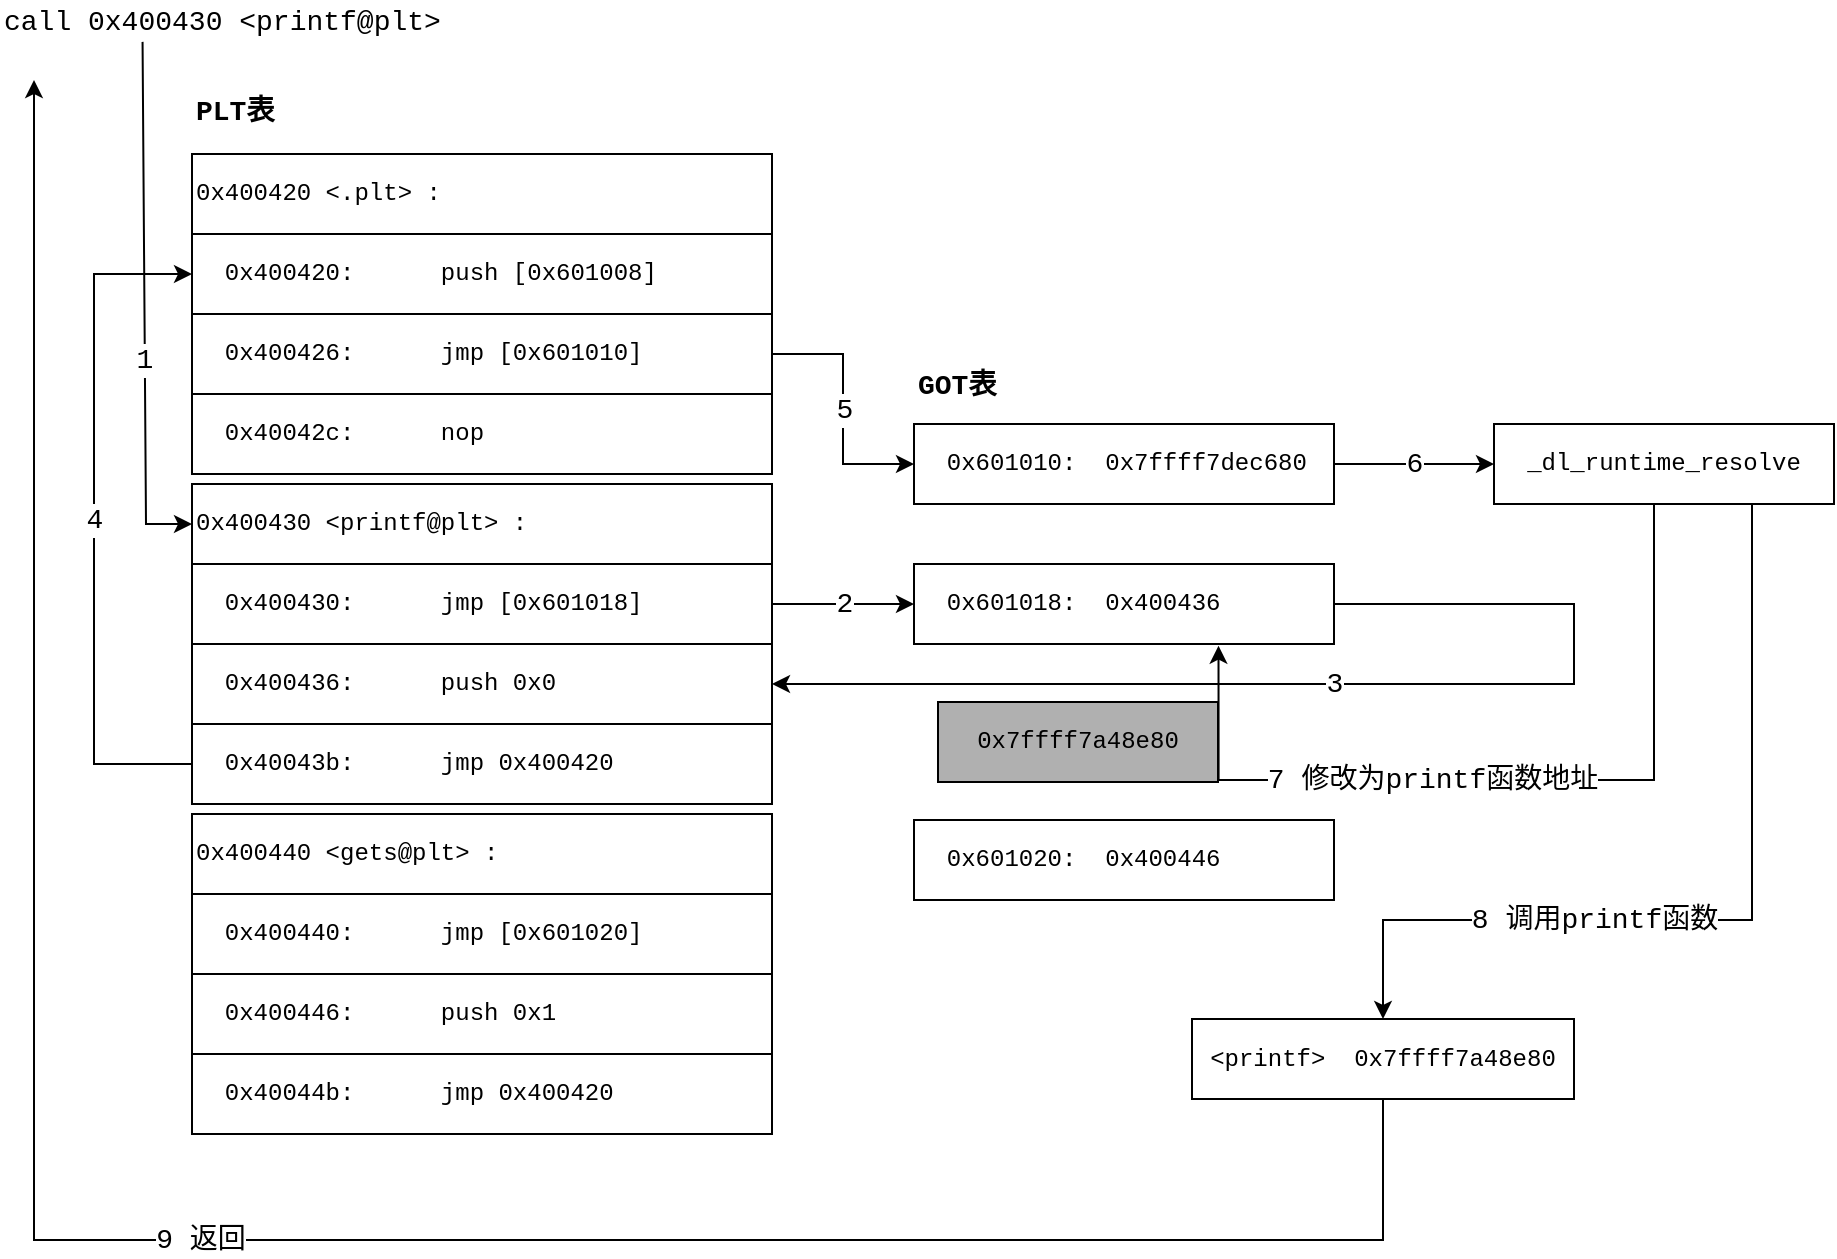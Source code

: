 <mxfile version="10.6.7" type="device"><diagram id="j-09tmlgUjYIatOleIKa" name="Page-1"><mxGraphModel dx="1162" dy="648" grid="1" gridSize="10" guides="1" tooltips="1" connect="1" arrows="1" fold="1" page="1" pageScale="1" pageWidth="850" pageHeight="1100" math="0" shadow="0"><root><mxCell id="0"/><mxCell id="1" parent="0"/><mxCell id="CCZTD5pgL1mvBwRTLHRD-1" value="&amp;nbsp; 0x400420:&amp;nbsp;&amp;nbsp;&amp;nbsp;&amp;nbsp;&amp;nbsp; push [0x601008]" style="rounded=0;whiteSpace=wrap;html=1;align=left;fontFamily=Courier New;" vertex="1" parent="1"><mxGeometry x="99" y="177" width="290" height="40" as="geometry"/></mxCell><mxCell id="CCZTD5pgL1mvBwRTLHRD-38" value="5" style="edgeStyle=orthogonalEdgeStyle;rounded=0;orthogonalLoop=1;jettySize=auto;html=1;fontFamily=Courier New;fontSize=14;entryX=0;entryY=0.5;entryDx=0;entryDy=0;" edge="1" parent="1" source="CCZTD5pgL1mvBwRTLHRD-2" target="CCZTD5pgL1mvBwRTLHRD-19"><mxGeometry relative="1" as="geometry"><mxPoint x="469" y="237" as="targetPoint"/></mxGeometry></mxCell><mxCell id="CCZTD5pgL1mvBwRTLHRD-2" value="&amp;nbsp; 0x400426:&amp;nbsp;&amp;nbsp;&amp;nbsp;&amp;nbsp;&amp;nbsp; jmp [0x601010]" style="rounded=0;whiteSpace=wrap;html=1;align=left;fontFamily=Courier New;" vertex="1" parent="1"><mxGeometry x="99" y="217" width="290" height="40" as="geometry"/></mxCell><mxCell id="CCZTD5pgL1mvBwRTLHRD-3" value="&lt;div align=&quot;left&quot;&gt;&amp;nbsp; 0x40042c:&amp;nbsp;&amp;nbsp;&amp;nbsp;&amp;nbsp;&amp;nbsp; nop&lt;/div&gt;" style="rounded=0;whiteSpace=wrap;html=1;align=left;fontFamily=Courier New;" vertex="1" parent="1"><mxGeometry x="99" y="257" width="290" height="40" as="geometry"/></mxCell><mxCell id="CCZTD5pgL1mvBwRTLHRD-30" value="2" style="edgeStyle=orthogonalEdgeStyle;rounded=0;orthogonalLoop=1;jettySize=auto;html=1;fontFamily=Courier New;fontSize=14;" edge="1" parent="1" source="CCZTD5pgL1mvBwRTLHRD-4" target="CCZTD5pgL1mvBwRTLHRD-20"><mxGeometry relative="1" as="geometry"/></mxCell><mxCell id="CCZTD5pgL1mvBwRTLHRD-4" value="&amp;nbsp; 0x400430:&amp;nbsp;&amp;nbsp;&amp;nbsp;&amp;nbsp;&amp;nbsp; jmp [0x601018]" style="rounded=0;whiteSpace=wrap;html=1;align=left;fontFamily=Courier New;" vertex="1" parent="1"><mxGeometry x="99" y="342" width="290" height="40" as="geometry"/></mxCell><mxCell id="CCZTD5pgL1mvBwRTLHRD-5" value="&amp;nbsp; 0x400436:&amp;nbsp;&amp;nbsp;&amp;nbsp;&amp;nbsp;&amp;nbsp; push 0x0" style="rounded=0;whiteSpace=wrap;html=1;align=left;fontFamily=Courier New;" vertex="1" parent="1"><mxGeometry x="99" y="382" width="290" height="40" as="geometry"/></mxCell><mxCell id="CCZTD5pgL1mvBwRTLHRD-36" value="4" style="edgeStyle=orthogonalEdgeStyle;rounded=0;orthogonalLoop=1;jettySize=auto;html=1;fontFamily=Courier New;fontSize=14;entryX=0;entryY=0.5;entryDx=0;entryDy=0;" edge="1" parent="1" source="CCZTD5pgL1mvBwRTLHRD-6" target="CCZTD5pgL1mvBwRTLHRD-1"><mxGeometry relative="1" as="geometry"><mxPoint x="19" y="442" as="targetPoint"/><Array as="points"><mxPoint x="50" y="442"/><mxPoint x="50" y="197"/></Array></mxGeometry></mxCell><mxCell id="CCZTD5pgL1mvBwRTLHRD-6" value="&amp;nbsp; 0x40043b:&amp;nbsp;&amp;nbsp;&amp;nbsp;&amp;nbsp;&amp;nbsp; jmp 0x400420" style="rounded=0;whiteSpace=wrap;html=1;align=left;fontFamily=Courier New;" vertex="1" parent="1"><mxGeometry x="99" y="422" width="290" height="40" as="geometry"/></mxCell><mxCell id="CCZTD5pgL1mvBwRTLHRD-7" value="&lt;div align=&quot;left&quot;&gt;0x400420 &amp;lt;.plt&amp;gt; :&lt;br&gt;&lt;/div&gt;" style="rounded=0;whiteSpace=wrap;html=1;align=left;fontFamily=Courier New;" vertex="1" parent="1"><mxGeometry x="99" y="137" width="290" height="40" as="geometry"/></mxCell><mxCell id="CCZTD5pgL1mvBwRTLHRD-8" value="&lt;div align=&quot;left&quot;&gt;0x400430 &amp;lt;printf@plt&amp;gt; :&lt;br&gt;&lt;/div&gt;" style="rounded=0;whiteSpace=wrap;html=1;align=left;fontFamily=Courier New;" vertex="1" parent="1"><mxGeometry x="99" y="302" width="290" height="40" as="geometry"/></mxCell><mxCell id="CCZTD5pgL1mvBwRTLHRD-9" value="&amp;nbsp; 0x400440:&amp;nbsp;&amp;nbsp;&amp;nbsp;&amp;nbsp;&amp;nbsp; jmp [0x601020]" style="rounded=0;whiteSpace=wrap;html=1;align=left;fontFamily=Courier New;" vertex="1" parent="1"><mxGeometry x="99" y="507" width="290" height="40" as="geometry"/></mxCell><mxCell id="CCZTD5pgL1mvBwRTLHRD-10" value="&amp;nbsp; 0x400446:&amp;nbsp;&amp;nbsp;&amp;nbsp;&amp;nbsp;&amp;nbsp; push 0x1" style="rounded=0;whiteSpace=wrap;html=1;align=left;fontFamily=Courier New;" vertex="1" parent="1"><mxGeometry x="99" y="547" width="290" height="40" as="geometry"/></mxCell><mxCell id="CCZTD5pgL1mvBwRTLHRD-11" value="&amp;nbsp; 0x40044b:&amp;nbsp;&amp;nbsp;&amp;nbsp;&amp;nbsp;&amp;nbsp; jmp 0x400420" style="rounded=0;whiteSpace=wrap;html=1;align=left;fontFamily=Courier New;" vertex="1" parent="1"><mxGeometry x="99" y="587" width="290" height="40" as="geometry"/></mxCell><mxCell id="CCZTD5pgL1mvBwRTLHRD-12" value="&lt;div align=&quot;left&quot;&gt;0x400440 &amp;lt;gets@plt&amp;gt; :&lt;br&gt;&lt;/div&gt;" style="rounded=0;whiteSpace=wrap;html=1;align=left;fontFamily=Courier New;" vertex="1" parent="1"><mxGeometry x="99" y="467" width="290" height="40" as="geometry"/></mxCell><mxCell id="CCZTD5pgL1mvBwRTLHRD-13" value="PLT表" style="text;html=1;resizable=0;points=[];autosize=1;align=left;verticalAlign=top;spacingTop=-4;fontFamily=Courier New;fontSize=14;fontStyle=1" vertex="1" parent="1"><mxGeometry x="99" y="105" width="50" height="20" as="geometry"/></mxCell><mxCell id="CCZTD5pgL1mvBwRTLHRD-16" value="GOT表" style="text;html=1;resizable=0;points=[];autosize=1;align=left;verticalAlign=top;spacingTop=-4;fontFamily=Courier New;fontSize=14;fontStyle=1" vertex="1" parent="1"><mxGeometry x="460" y="242" width="60" height="20" as="geometry"/></mxCell><mxCell id="CCZTD5pgL1mvBwRTLHRD-40" value="6" style="edgeStyle=orthogonalEdgeStyle;rounded=0;orthogonalLoop=1;jettySize=auto;html=1;fontFamily=Courier New;fontSize=14;" edge="1" parent="1" source="CCZTD5pgL1mvBwRTLHRD-19" target="CCZTD5pgL1mvBwRTLHRD-39"><mxGeometry relative="1" as="geometry"/></mxCell><mxCell id="CCZTD5pgL1mvBwRTLHRD-19" value="&amp;nbsp; 0x601010:&amp;nbsp; 0x7ffff7dec680" style="rounded=0;whiteSpace=wrap;html=1;align=left;fontFamily=Courier New;" vertex="1" parent="1"><mxGeometry x="460" y="272" width="210" height="40" as="geometry"/></mxCell><mxCell id="CCZTD5pgL1mvBwRTLHRD-42" value="&lt;div&gt;7 修改为printf函数地址&lt;/div&gt;" style="edgeStyle=orthogonalEdgeStyle;rounded=0;orthogonalLoop=1;jettySize=auto;html=1;fontFamily=Courier New;fontSize=14;entryX=0.725;entryY=1.021;entryDx=0;entryDy=0;entryPerimeter=0;" edge="1" parent="1" source="CCZTD5pgL1mvBwRTLHRD-39" target="CCZTD5pgL1mvBwRTLHRD-20"><mxGeometry x="0.181" relative="1" as="geometry"><mxPoint x="799.667" y="392" as="targetPoint"/><Array as="points"><mxPoint x="830" y="450"/><mxPoint x="612" y="450"/></Array><mxPoint as="offset"/></mxGeometry></mxCell><mxCell id="CCZTD5pgL1mvBwRTLHRD-47" value="&lt;div&gt;8 调用printf函数&lt;br&gt;&lt;/div&gt;" style="edgeStyle=orthogonalEdgeStyle;rounded=0;orthogonalLoop=1;jettySize=auto;html=1;fontFamily=Courier New;fontSize=14;entryX=0.5;entryY=0;entryDx=0;entryDy=0;exitX=0.75;exitY=1;exitDx=0;exitDy=0;" edge="1" parent="1" source="CCZTD5pgL1mvBwRTLHRD-39" target="CCZTD5pgL1mvBwRTLHRD-44"><mxGeometry x="0.301" relative="1" as="geometry"><mxPoint x="835" y="392" as="targetPoint"/><Array as="points"><mxPoint x="879" y="312"/><mxPoint x="879" y="520"/><mxPoint x="695" y="520"/></Array><mxPoint as="offset"/></mxGeometry></mxCell><mxCell id="CCZTD5pgL1mvBwRTLHRD-39" value="_dl_runtime_resolve" style="rounded=0;whiteSpace=wrap;html=1;align=center;fontFamily=Courier New;" vertex="1" parent="1"><mxGeometry x="750" y="272" width="170" height="40" as="geometry"/></mxCell><mxCell id="CCZTD5pgL1mvBwRTLHRD-32" value="3" style="edgeStyle=orthogonalEdgeStyle;rounded=0;orthogonalLoop=1;jettySize=auto;html=1;fontFamily=Courier New;fontSize=14;entryX=1;entryY=0.5;entryDx=0;entryDy=0;" edge="1" parent="1" source="CCZTD5pgL1mvBwRTLHRD-20" target="CCZTD5pgL1mvBwRTLHRD-5"><mxGeometry relative="1" as="geometry"><mxPoint x="810.0" y="362" as="targetPoint"/><Array as="points"><mxPoint x="790" y="362"/><mxPoint x="790" y="402"/></Array></mxGeometry></mxCell><mxCell id="CCZTD5pgL1mvBwRTLHRD-20" value="&amp;nbsp; 0x601018:&amp;nbsp; 0x400436" style="rounded=0;whiteSpace=wrap;html=1;align=left;fontFamily=Courier New;" vertex="1" parent="1"><mxGeometry x="460" y="342" width="210" height="40" as="geometry"/></mxCell><mxCell id="CCZTD5pgL1mvBwRTLHRD-21" value="&amp;nbsp; 0x601020:&amp;nbsp; 0x400446" style="rounded=0;whiteSpace=wrap;html=1;align=left;fontFamily=Courier New;" vertex="1" parent="1"><mxGeometry x="460" y="470" width="210" height="40" as="geometry"/></mxCell><mxCell id="CCZTD5pgL1mvBwRTLHRD-23" value="call 0x400430 &amp;lt;printf@plt&amp;gt;" style="text;html=1;resizable=0;points=[];autosize=1;align=left;verticalAlign=top;spacingTop=-4;fontFamily=Courier New;fontSize=14;" vertex="1" parent="1"><mxGeometry x="3" y="60" width="220" height="20" as="geometry"/></mxCell><mxCell id="CCZTD5pgL1mvBwRTLHRD-26" value="1" style="endArrow=classic;html=1;fontFamily=Courier New;fontSize=14;entryX=0;entryY=0.5;entryDx=0;entryDy=0;exitX=0.324;exitY=1.047;exitDx=0;exitDy=0;exitPerimeter=0;rounded=0;" edge="1" parent="1" source="CCZTD5pgL1mvBwRTLHRD-23" target="CCZTD5pgL1mvBwRTLHRD-8"><mxGeometry x="0.205" width="50" height="50" relative="1" as="geometry"><mxPoint x="50" y="357" as="sourcePoint"/><mxPoint x="100" y="307" as="targetPoint"/><Array as="points"><mxPoint x="76" y="322"/></Array><mxPoint as="offset"/></mxGeometry></mxCell><mxCell id="CCZTD5pgL1mvBwRTLHRD-49" value="&lt;div&gt;9 返回&lt;br&gt;&lt;/div&gt;" style="edgeStyle=orthogonalEdgeStyle;rounded=0;orthogonalLoop=1;jettySize=auto;html=1;fontFamily=Courier New;fontSize=14;" edge="1" parent="1" source="CCZTD5pgL1mvBwRTLHRD-44"><mxGeometry relative="1" as="geometry"><mxPoint x="20" y="100" as="targetPoint"/><Array as="points"><mxPoint x="695" y="680"/><mxPoint x="20" y="680"/></Array></mxGeometry></mxCell><mxCell id="CCZTD5pgL1mvBwRTLHRD-44" value="&amp;lt;printf&amp;gt;&amp;nbsp; 0x7ffff7a48e80" style="rounded=0;whiteSpace=wrap;html=1;align=center;fontFamily=Courier New;" vertex="1" parent="1"><mxGeometry x="599" y="569.5" width="191" height="40" as="geometry"/></mxCell><mxCell id="CCZTD5pgL1mvBwRTLHRD-50" value="0x7ffff7a48e80" style="rounded=0;whiteSpace=wrap;html=1;align=center;fontFamily=Courier New;labelBackgroundColor=none;fillColor=#B0B0B0;" vertex="1" parent="1"><mxGeometry x="472" y="411" width="140" height="40" as="geometry"/></mxCell></root></mxGraphModel></diagram></mxfile>